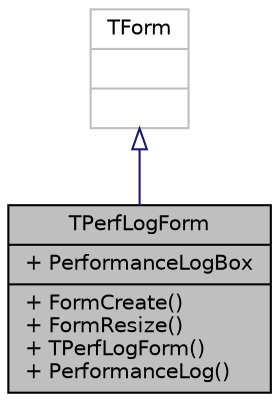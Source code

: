 digraph "TPerfLogForm"
{
 // INTERACTIVE_SVG=YES
 // LATEX_PDF_SIZE
  edge [fontname="Helvetica",fontsize="10",labelfontname="Helvetica",labelfontsize="10"];
  node [fontname="Helvetica",fontsize="10",shape=record];
  Node1 [label="{TPerfLogForm\n|+ PerformanceLogBox\l|+ FormCreate()\l+ FormResize()\l+ TPerfLogForm()\l+ PerformanceLog()\l}",height=0.2,width=0.4,color="black", fillcolor="grey75", style="filled", fontcolor="black",tooltip=" "];
  Node2 -> Node1 [dir="back",color="midnightblue",fontsize="10",style="solid",arrowtail="onormal",fontname="Helvetica"];
  Node2 [label="{TForm\n||}",height=0.2,width=0.4,color="grey75", fillcolor="white", style="filled",tooltip=" "];
}
